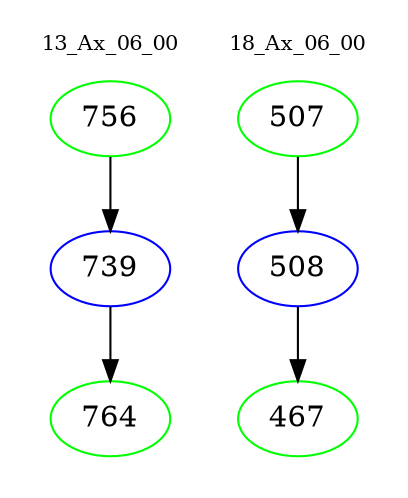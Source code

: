 digraph{
subgraph cluster_0 {
color = white
label = "13_Ax_06_00";
fontsize=10;
T0_756 [label="756", color="green"]
T0_756 -> T0_739 [color="black"]
T0_739 [label="739", color="blue"]
T0_739 -> T0_764 [color="black"]
T0_764 [label="764", color="green"]
}
subgraph cluster_1 {
color = white
label = "18_Ax_06_00";
fontsize=10;
T1_507 [label="507", color="green"]
T1_507 -> T1_508 [color="black"]
T1_508 [label="508", color="blue"]
T1_508 -> T1_467 [color="black"]
T1_467 [label="467", color="green"]
}
}
